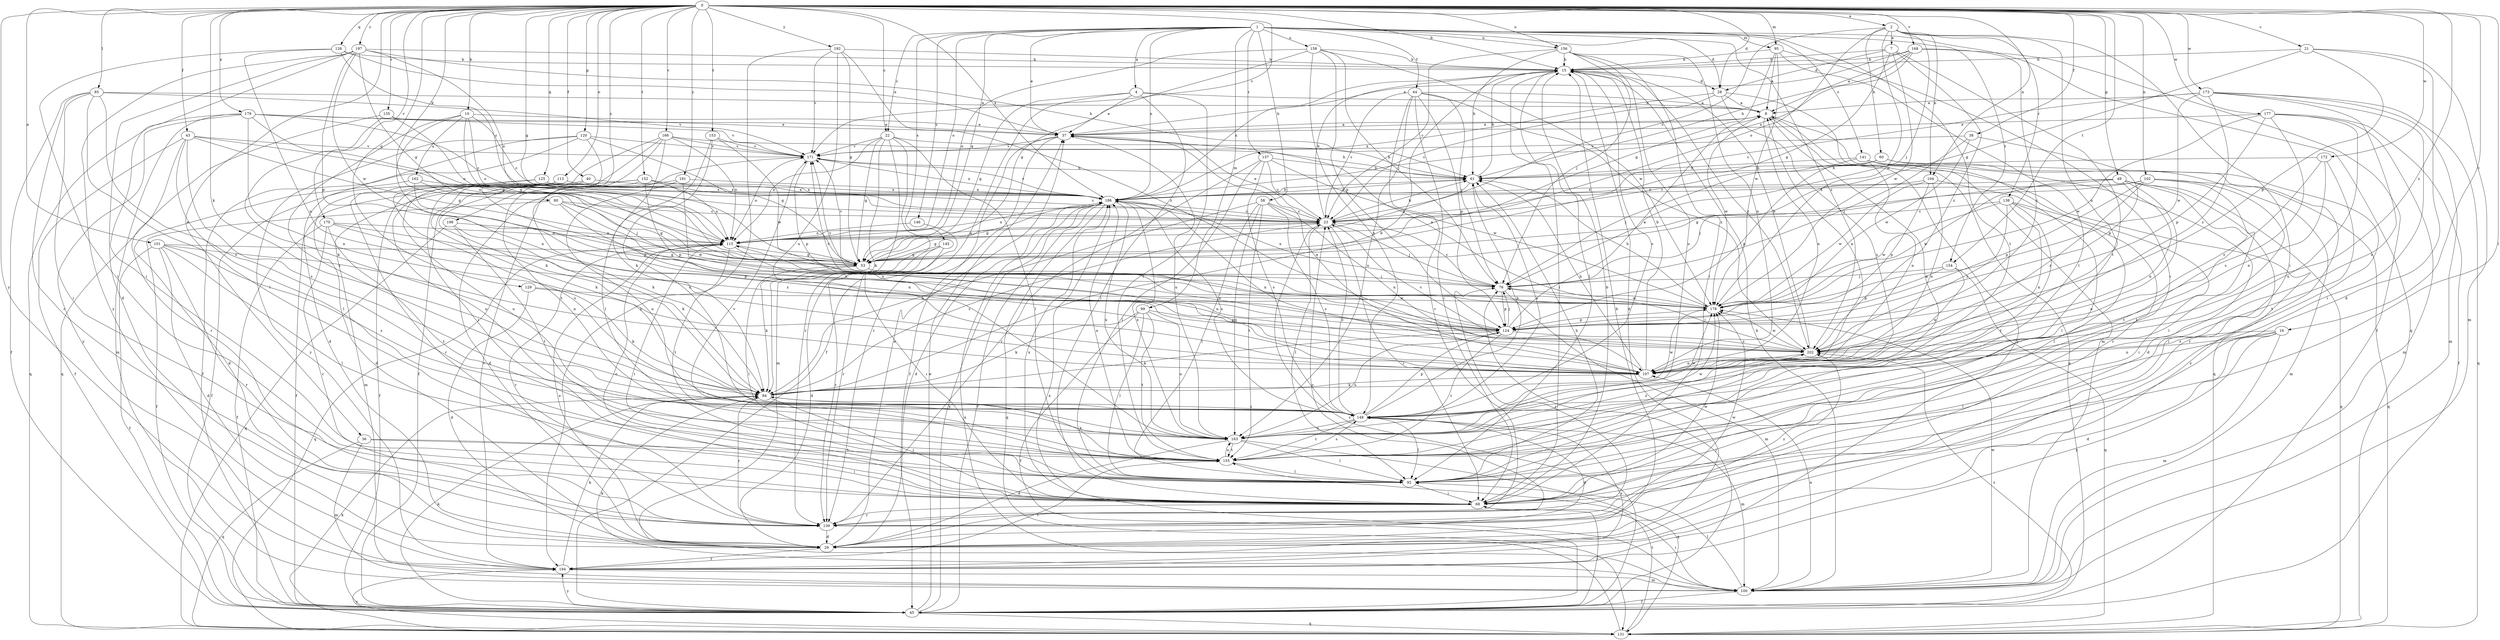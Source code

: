 strict digraph  {
0;
1;
2;
4;
7;
8;
10;
15;
16;
21;
22;
23;
28;
29;
36;
37;
38;
40;
43;
44;
45;
49;
53;
58;
60;
61;
68;
76;
80;
84;
85;
92;
95;
99;
100;
101;
102;
104;
107;
113;
115;
120;
124;
125;
126;
129;
131;
135;
137;
138;
139;
141;
145;
146;
148;
152;
153;
154;
155;
156;
158;
162;
163;
166;
168;
170;
171;
172;
173;
177;
178;
179;
186;
191;
192;
194;
197;
198;
202;
0 -> 2  [label=a];
0 -> 10  [label=b];
0 -> 15  [label=b];
0 -> 16  [label=c];
0 -> 21  [label=c];
0 -> 22  [label=c];
0 -> 28  [label=d];
0 -> 36  [label=e];
0 -> 38  [label=f];
0 -> 40  [label=f];
0 -> 43  [label=f];
0 -> 49  [label=g];
0 -> 53  [label=g];
0 -> 80  [label=k];
0 -> 84  [label=k];
0 -> 85  [label=l];
0 -> 92  [label=l];
0 -> 95  [label=m];
0 -> 101  [label=n];
0 -> 102  [label=n];
0 -> 104  [label=n];
0 -> 113  [label=o];
0 -> 120  [label=p];
0 -> 125  [label=q];
0 -> 126  [label=q];
0 -> 129  [label=q];
0 -> 135  [label=r];
0 -> 152  [label=t];
0 -> 153  [label=t];
0 -> 154  [label=t];
0 -> 156  [label=u];
0 -> 166  [label=v];
0 -> 168  [label=v];
0 -> 170  [label=v];
0 -> 171  [label=v];
0 -> 172  [label=w];
0 -> 173  [label=w];
0 -> 177  [label=w];
0 -> 179  [label=x];
0 -> 186  [label=x];
0 -> 191  [label=y];
0 -> 192  [label=y];
0 -> 194  [label=y];
0 -> 197  [label=z];
0 -> 198  [label=z];
0 -> 202  [label=z];
1 -> 4  [label=a];
1 -> 22  [label=c];
1 -> 28  [label=d];
1 -> 37  [label=e];
1 -> 44  [label=f];
1 -> 53  [label=g];
1 -> 58  [label=h];
1 -> 95  [label=m];
1 -> 99  [label=m];
1 -> 115  [label=o];
1 -> 131  [label=q];
1 -> 137  [label=r];
1 -> 141  [label=s];
1 -> 145  [label=s];
1 -> 146  [label=s];
1 -> 154  [label=t];
1 -> 155  [label=t];
1 -> 156  [label=u];
1 -> 158  [label=u];
1 -> 186  [label=x];
1 -> 202  [label=z];
2 -> 7  [label=a];
2 -> 23  [label=c];
2 -> 60  [label=h];
2 -> 68  [label=i];
2 -> 76  [label=j];
2 -> 104  [label=n];
2 -> 107  [label=n];
2 -> 115  [label=o];
2 -> 138  [label=r];
2 -> 178  [label=w];
4 -> 8  [label=a];
4 -> 37  [label=e];
4 -> 45  [label=f];
4 -> 53  [label=g];
4 -> 68  [label=i];
4 -> 155  [label=t];
7 -> 15  [label=b];
7 -> 28  [label=d];
7 -> 53  [label=g];
7 -> 155  [label=t];
7 -> 178  [label=w];
7 -> 202  [label=z];
8 -> 37  [label=e];
8 -> 107  [label=n];
8 -> 131  [label=q];
8 -> 178  [label=w];
8 -> 194  [label=y];
10 -> 23  [label=c];
10 -> 37  [label=e];
10 -> 53  [label=g];
10 -> 107  [label=n];
10 -> 115  [label=o];
10 -> 148  [label=s];
10 -> 162  [label=u];
15 -> 28  [label=d];
15 -> 29  [label=d];
15 -> 68  [label=i];
15 -> 92  [label=l];
15 -> 148  [label=s];
15 -> 186  [label=x];
15 -> 202  [label=z];
16 -> 29  [label=d];
16 -> 92  [label=l];
16 -> 100  [label=m];
16 -> 107  [label=n];
16 -> 194  [label=y];
16 -> 202  [label=z];
21 -> 15  [label=b];
21 -> 29  [label=d];
21 -> 53  [label=g];
21 -> 100  [label=m];
21 -> 124  [label=p];
22 -> 53  [label=g];
22 -> 61  [label=h];
22 -> 84  [label=k];
22 -> 92  [label=l];
22 -> 100  [label=m];
22 -> 115  [label=o];
22 -> 139  [label=r];
22 -> 171  [label=v];
23 -> 15  [label=b];
23 -> 37  [label=e];
23 -> 53  [label=g];
23 -> 61  [label=h];
23 -> 68  [label=i];
23 -> 76  [label=j];
23 -> 92  [label=l];
23 -> 115  [label=o];
28 -> 8  [label=a];
28 -> 23  [label=c];
28 -> 100  [label=m];
28 -> 148  [label=s];
28 -> 186  [label=x];
29 -> 15  [label=b];
29 -> 23  [label=c];
29 -> 37  [label=e];
29 -> 115  [label=o];
29 -> 194  [label=y];
36 -> 68  [label=i];
36 -> 100  [label=m];
36 -> 131  [label=q];
36 -> 155  [label=t];
37 -> 8  [label=a];
37 -> 45  [label=f];
37 -> 139  [label=r];
37 -> 163  [label=u];
37 -> 171  [label=v];
38 -> 76  [label=j];
38 -> 124  [label=p];
38 -> 171  [label=v];
38 -> 178  [label=w];
40 -> 84  [label=k];
40 -> 107  [label=n];
40 -> 163  [label=u];
40 -> 186  [label=x];
43 -> 45  [label=f];
43 -> 53  [label=g];
43 -> 92  [label=l];
43 -> 115  [label=o];
43 -> 139  [label=r];
43 -> 148  [label=s];
43 -> 171  [label=v];
44 -> 8  [label=a];
44 -> 23  [label=c];
44 -> 68  [label=i];
44 -> 76  [label=j];
44 -> 124  [label=p];
44 -> 139  [label=r];
44 -> 163  [label=u];
44 -> 202  [label=z];
45 -> 8  [label=a];
45 -> 23  [label=c];
45 -> 37  [label=e];
45 -> 68  [label=i];
45 -> 76  [label=j];
45 -> 84  [label=k];
45 -> 131  [label=q];
45 -> 186  [label=x];
45 -> 194  [label=y];
45 -> 202  [label=z];
49 -> 68  [label=i];
49 -> 76  [label=j];
49 -> 107  [label=n];
49 -> 131  [label=q];
49 -> 155  [label=t];
49 -> 163  [label=u];
49 -> 178  [label=w];
49 -> 186  [label=x];
53 -> 76  [label=j];
53 -> 84  [label=k];
53 -> 92  [label=l];
53 -> 171  [label=v];
58 -> 23  [label=c];
58 -> 84  [label=k];
58 -> 92  [label=l];
58 -> 107  [label=n];
58 -> 148  [label=s];
58 -> 155  [label=t];
58 -> 163  [label=u];
60 -> 23  [label=c];
60 -> 61  [label=h];
60 -> 76  [label=j];
60 -> 139  [label=r];
60 -> 194  [label=y];
61 -> 15  [label=b];
61 -> 115  [label=o];
61 -> 148  [label=s];
61 -> 186  [label=x];
68 -> 15  [label=b];
68 -> 115  [label=o];
68 -> 139  [label=r];
68 -> 178  [label=w];
68 -> 186  [label=x];
76 -> 23  [label=c];
76 -> 100  [label=m];
76 -> 124  [label=p];
76 -> 178  [label=w];
76 -> 186  [label=x];
80 -> 23  [label=c];
80 -> 45  [label=f];
80 -> 53  [label=g];
80 -> 107  [label=n];
80 -> 178  [label=w];
84 -> 15  [label=b];
84 -> 23  [label=c];
84 -> 68  [label=i];
84 -> 139  [label=r];
84 -> 148  [label=s];
84 -> 178  [label=w];
85 -> 8  [label=a];
85 -> 45  [label=f];
85 -> 68  [label=i];
85 -> 92  [label=l];
85 -> 139  [label=r];
85 -> 148  [label=s];
85 -> 171  [label=v];
92 -> 61  [label=h];
92 -> 68  [label=i];
95 -> 8  [label=a];
95 -> 15  [label=b];
95 -> 53  [label=g];
95 -> 68  [label=i];
95 -> 92  [label=l];
95 -> 178  [label=w];
99 -> 45  [label=f];
99 -> 84  [label=k];
99 -> 92  [label=l];
99 -> 124  [label=p];
99 -> 155  [label=t];
99 -> 163  [label=u];
100 -> 15  [label=b];
100 -> 45  [label=f];
100 -> 68  [label=i];
100 -> 84  [label=k];
100 -> 92  [label=l];
100 -> 107  [label=n];
100 -> 178  [label=w];
100 -> 186  [label=x];
101 -> 29  [label=d];
101 -> 45  [label=f];
101 -> 53  [label=g];
101 -> 92  [label=l];
101 -> 107  [label=n];
101 -> 139  [label=r];
101 -> 148  [label=s];
102 -> 53  [label=g];
102 -> 92  [label=l];
102 -> 124  [label=p];
102 -> 131  [label=q];
102 -> 155  [label=t];
102 -> 186  [label=x];
102 -> 202  [label=z];
104 -> 92  [label=l];
104 -> 107  [label=n];
104 -> 124  [label=p];
104 -> 178  [label=w];
104 -> 186  [label=x];
107 -> 8  [label=a];
107 -> 15  [label=b];
107 -> 37  [label=e];
107 -> 61  [label=h];
107 -> 84  [label=k];
113 -> 29  [label=d];
113 -> 45  [label=f];
113 -> 139  [label=r];
113 -> 163  [label=u];
113 -> 186  [label=x];
115 -> 53  [label=g];
115 -> 68  [label=i];
115 -> 107  [label=n];
115 -> 131  [label=q];
115 -> 139  [label=r];
115 -> 155  [label=t];
115 -> 186  [label=x];
120 -> 29  [label=d];
120 -> 45  [label=f];
120 -> 53  [label=g];
120 -> 84  [label=k];
120 -> 171  [label=v];
120 -> 194  [label=y];
124 -> 8  [label=a];
124 -> 76  [label=j];
124 -> 84  [label=k];
124 -> 155  [label=t];
124 -> 163  [label=u];
124 -> 171  [label=v];
124 -> 202  [label=z];
125 -> 23  [label=c];
125 -> 45  [label=f];
125 -> 148  [label=s];
125 -> 186  [label=x];
126 -> 15  [label=b];
126 -> 23  [label=c];
126 -> 37  [label=e];
126 -> 68  [label=i];
126 -> 107  [label=n];
129 -> 29  [label=d];
129 -> 84  [label=k];
129 -> 178  [label=w];
131 -> 84  [label=k];
131 -> 155  [label=t];
131 -> 186  [label=x];
131 -> 194  [label=y];
135 -> 37  [label=e];
135 -> 53  [label=g];
135 -> 84  [label=k];
135 -> 131  [label=q];
137 -> 23  [label=c];
137 -> 61  [label=h];
137 -> 92  [label=l];
137 -> 139  [label=r];
137 -> 148  [label=s];
137 -> 178  [label=w];
138 -> 23  [label=c];
138 -> 68  [label=i];
138 -> 92  [label=l];
138 -> 107  [label=n];
138 -> 155  [label=t];
138 -> 178  [label=w];
138 -> 202  [label=z];
139 -> 29  [label=d];
139 -> 76  [label=j];
139 -> 178  [label=w];
139 -> 202  [label=z];
141 -> 29  [label=d];
141 -> 61  [label=h];
141 -> 100  [label=m];
141 -> 107  [label=n];
141 -> 124  [label=p];
141 -> 139  [label=r];
145 -> 29  [label=d];
145 -> 53  [label=g];
145 -> 68  [label=i];
145 -> 139  [label=r];
146 -> 115  [label=o];
146 -> 139  [label=r];
148 -> 23  [label=c];
148 -> 29  [label=d];
148 -> 61  [label=h];
148 -> 92  [label=l];
148 -> 100  [label=m];
148 -> 124  [label=p];
148 -> 155  [label=t];
148 -> 163  [label=u];
148 -> 178  [label=w];
152 -> 45  [label=f];
152 -> 84  [label=k];
152 -> 100  [label=m];
152 -> 115  [label=o];
152 -> 124  [label=p];
152 -> 186  [label=x];
153 -> 92  [label=l];
153 -> 163  [label=u];
153 -> 171  [label=v];
153 -> 178  [label=w];
154 -> 76  [label=j];
154 -> 107  [label=n];
154 -> 124  [label=p];
154 -> 131  [label=q];
155 -> 84  [label=k];
155 -> 92  [label=l];
155 -> 148  [label=s];
155 -> 163  [label=u];
155 -> 171  [label=v];
155 -> 186  [label=x];
156 -> 15  [label=b];
156 -> 23  [label=c];
156 -> 61  [label=h];
156 -> 68  [label=i];
156 -> 76  [label=j];
156 -> 107  [label=n];
156 -> 163  [label=u];
158 -> 15  [label=b];
158 -> 53  [label=g];
158 -> 76  [label=j];
158 -> 115  [label=o];
158 -> 124  [label=p];
158 -> 148  [label=s];
158 -> 178  [label=w];
162 -> 29  [label=d];
162 -> 76  [label=j];
162 -> 124  [label=p];
162 -> 186  [label=x];
163 -> 8  [label=a];
163 -> 29  [label=d];
163 -> 92  [label=l];
163 -> 131  [label=q];
163 -> 155  [label=t];
163 -> 178  [label=w];
163 -> 186  [label=x];
163 -> 202  [label=z];
166 -> 45  [label=f];
166 -> 61  [label=h];
166 -> 68  [label=i];
166 -> 84  [label=k];
166 -> 115  [label=o];
166 -> 155  [label=t];
166 -> 171  [label=v];
168 -> 8  [label=a];
168 -> 15  [label=b];
168 -> 37  [label=e];
168 -> 45  [label=f];
168 -> 61  [label=h];
168 -> 186  [label=x];
168 -> 202  [label=z];
170 -> 45  [label=f];
170 -> 115  [label=o];
170 -> 124  [label=p];
170 -> 139  [label=r];
170 -> 155  [label=t];
170 -> 202  [label=z];
171 -> 61  [label=h];
171 -> 115  [label=o];
171 -> 124  [label=p];
171 -> 186  [label=x];
172 -> 61  [label=h];
172 -> 107  [label=n];
172 -> 155  [label=t];
172 -> 202  [label=z];
173 -> 8  [label=a];
173 -> 23  [label=c];
173 -> 68  [label=i];
173 -> 100  [label=m];
173 -> 131  [label=q];
173 -> 148  [label=s];
173 -> 178  [label=w];
173 -> 202  [label=z];
177 -> 37  [label=e];
177 -> 45  [label=f];
177 -> 100  [label=m];
177 -> 124  [label=p];
177 -> 148  [label=s];
177 -> 163  [label=u];
177 -> 178  [label=w];
178 -> 37  [label=e];
178 -> 61  [label=h];
178 -> 124  [label=p];
178 -> 171  [label=v];
179 -> 23  [label=c];
179 -> 37  [label=e];
179 -> 100  [label=m];
179 -> 107  [label=n];
179 -> 115  [label=o];
179 -> 131  [label=q];
179 -> 171  [label=v];
179 -> 194  [label=y];
186 -> 23  [label=c];
186 -> 29  [label=d];
186 -> 45  [label=f];
186 -> 53  [label=g];
186 -> 61  [label=h];
186 -> 107  [label=n];
186 -> 131  [label=q];
186 -> 148  [label=s];
186 -> 163  [label=u];
186 -> 171  [label=v];
191 -> 29  [label=d];
191 -> 107  [label=n];
191 -> 163  [label=u];
191 -> 186  [label=x];
192 -> 15  [label=b];
192 -> 53  [label=g];
192 -> 163  [label=u];
192 -> 171  [label=v];
192 -> 194  [label=y];
192 -> 202  [label=z];
194 -> 84  [label=k];
194 -> 100  [label=m];
194 -> 148  [label=s];
194 -> 155  [label=t];
194 -> 171  [label=v];
197 -> 15  [label=b];
197 -> 29  [label=d];
197 -> 53  [label=g];
197 -> 61  [label=h];
197 -> 68  [label=i];
197 -> 115  [label=o];
197 -> 124  [label=p];
197 -> 178  [label=w];
197 -> 194  [label=y];
198 -> 84  [label=k];
198 -> 115  [label=o];
198 -> 131  [label=q];
198 -> 155  [label=t];
202 -> 15  [label=b];
202 -> 23  [label=c];
202 -> 76  [label=j];
202 -> 107  [label=n];
202 -> 115  [label=o];
202 -> 178  [label=w];
}
